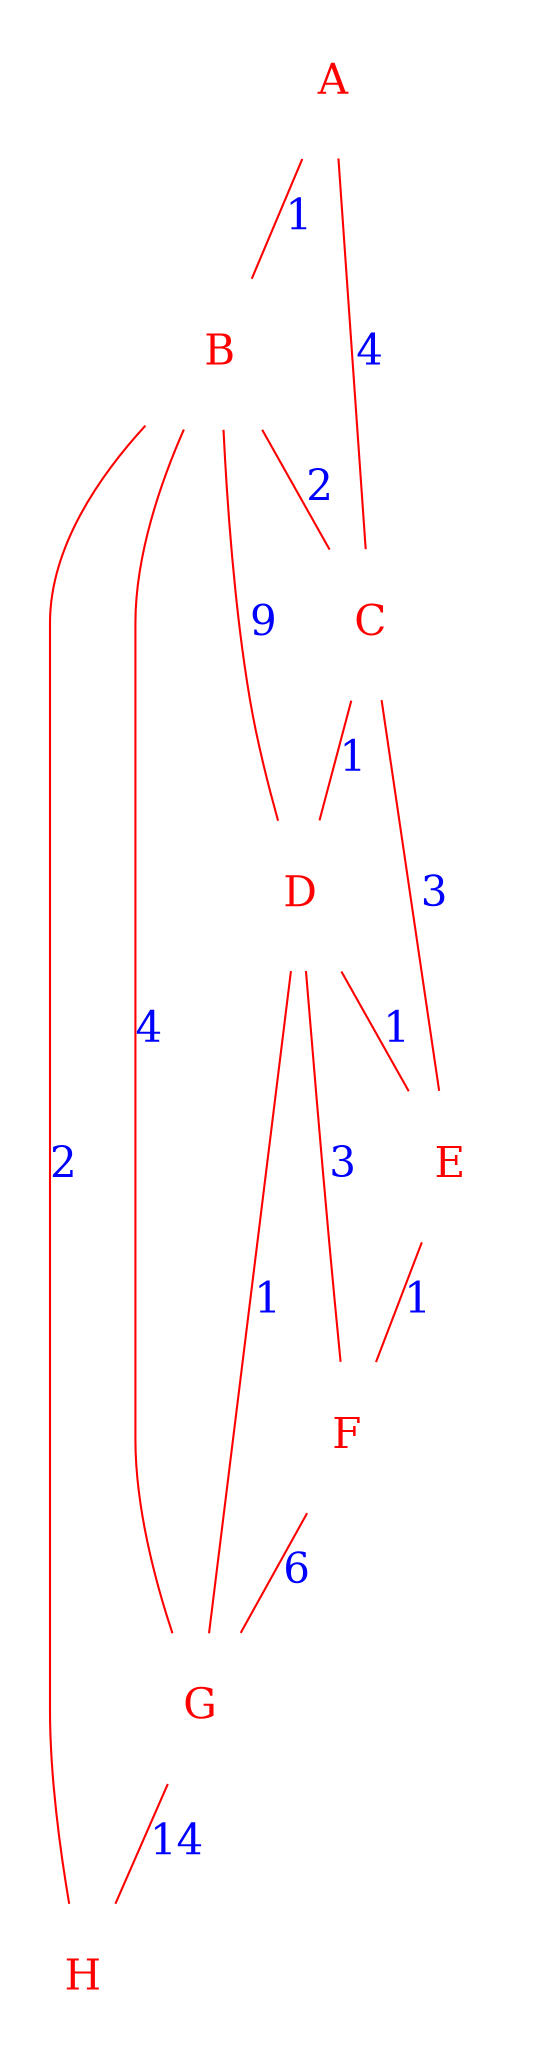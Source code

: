 graph {
    // Attributs globaux des nœuds : image à côté du label
    node [image="icon_router.png" shape=none fontsize=20 fontcolor="red" width=1 height=1 fixedsize=true];
    
    // Attributs globaux des arcs
    edge [fontsize=20 fontcolor="blue" color="red"];
    
    // Nœuds avec positions fixes et label à côté de l'image
    A [pos="10,5.5!" label="A"];
    B [pos="7,8!" label="B"];
    C [pos="7,4!" label="C"];
    D [pos="4,4!" label="D"];
    E [pos="4.5,1!" label="E"];
    F [pos="1,2.5!" label="F"];
    G [pos="1.5,6!" label="G"];
    H [pos="4,8!" label="H"];

    // Relations entre les nœuds
    A -- B [label="1"];
    A -- C [label="4"];
    B -- C [label="2"];
    B -- D [label="9"];
    B -- G [label="4"];
    B -- H [label="2"];
    C -- D [label="1"];
    C -- E [label="3"];
    D -- E [label="1"];
    D -- F [label="3"];
    D -- G [label="1"];
    E -- F [label="1"];
    F -- G [label="6"];
    G -- H [label="14"];
}

